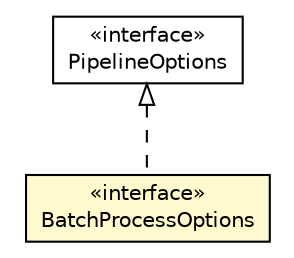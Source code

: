 #!/usr/local/bin/dot
#
# Class diagram 
# Generated by UMLGraph version R5_6-24-gf6e263 (http://www.umlgraph.org/)
#

digraph G {
	edge [fontname="Helvetica",fontsize=10,labelfontname="Helvetica",labelfontsize=10];
	node [fontname="Helvetica",fontsize=10,shape=plaintext];
	nodesep=0.25;
	ranksep=0.5;
	// com.ohair.stephen.edp.BatchProcessOptions
	c140 [label=<<table title="com.ohair.stephen.edp.BatchProcessOptions" border="0" cellborder="1" cellspacing="0" cellpadding="2" port="p" bgcolor="lemonChiffon" href="./BatchProcessOptions.html">
		<tr><td><table border="0" cellspacing="0" cellpadding="1">
<tr><td align="center" balign="center"> &#171;interface&#187; </td></tr>
<tr><td align="center" balign="center"> BatchProcessOptions </td></tr>
		</table></td></tr>
		</table>>, URL="./BatchProcessOptions.html", fontname="Helvetica", fontcolor="black", fontsize=10.0];
	//com.ohair.stephen.edp.BatchProcessOptions implements org.apache.beam.sdk.options.PipelineOptions
	c149:p -> c140:p [dir=back,arrowtail=empty,style=dashed];
	// org.apache.beam.sdk.options.PipelineOptions
	c149 [label=<<table title="org.apache.beam.sdk.options.PipelineOptions" border="0" cellborder="1" cellspacing="0" cellpadding="2" port="p" href="http://java.sun.com/j2se/1.4.2/docs/api/org/apache/beam/sdk/options/PipelineOptions.html">
		<tr><td><table border="0" cellspacing="0" cellpadding="1">
<tr><td align="center" balign="center"> &#171;interface&#187; </td></tr>
<tr><td align="center" balign="center"> PipelineOptions </td></tr>
		</table></td></tr>
		</table>>, URL="http://java.sun.com/j2se/1.4.2/docs/api/org/apache/beam/sdk/options/PipelineOptions.html", fontname="Helvetica", fontcolor="black", fontsize=10.0];
}

